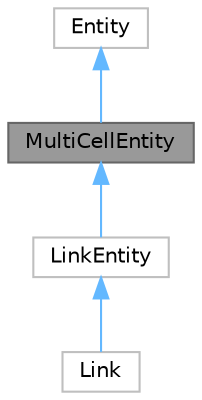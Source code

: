 digraph "MultiCellEntity"
{
 // LATEX_PDF_SIZE
  bgcolor="transparent";
  edge [fontname=Helvetica,fontsize=10,labelfontname=Helvetica,labelfontsize=10];
  node [fontname=Helvetica,fontsize=10,shape=box,height=0.2,width=0.4];
  Node1 [id="Node000001",label="MultiCellEntity",height=0.2,width=0.4,color="gray40", fillcolor="grey60", style="filled", fontcolor="black",tooltip=" "];
  Node2 -> Node1 [id="edge4_Node000001_Node000002",dir="back",color="steelblue1",style="solid",tooltip=" "];
  Node2 [id="Node000002",label="Entity",height=0.2,width=0.4,color="grey75", fillcolor="white", style="filled",URL="$classEntity.html",tooltip=" "];
  Node1 -> Node3 [id="edge5_Node000001_Node000003",dir="back",color="steelblue1",style="solid",tooltip=" "];
  Node3 [id="Node000003",label="LinkEntity",height=0.2,width=0.4,color="grey75", fillcolor="white", style="filled",URL="$classLinkEntity.html",tooltip=" "];
  Node3 -> Node4 [id="edge6_Node000003_Node000004",dir="back",color="steelblue1",style="solid",tooltip=" "];
  Node4 [id="Node000004",label="Link",height=0.2,width=0.4,color="grey75", fillcolor="white", style="filled",URL="$classLink.html",tooltip=" "];
}
